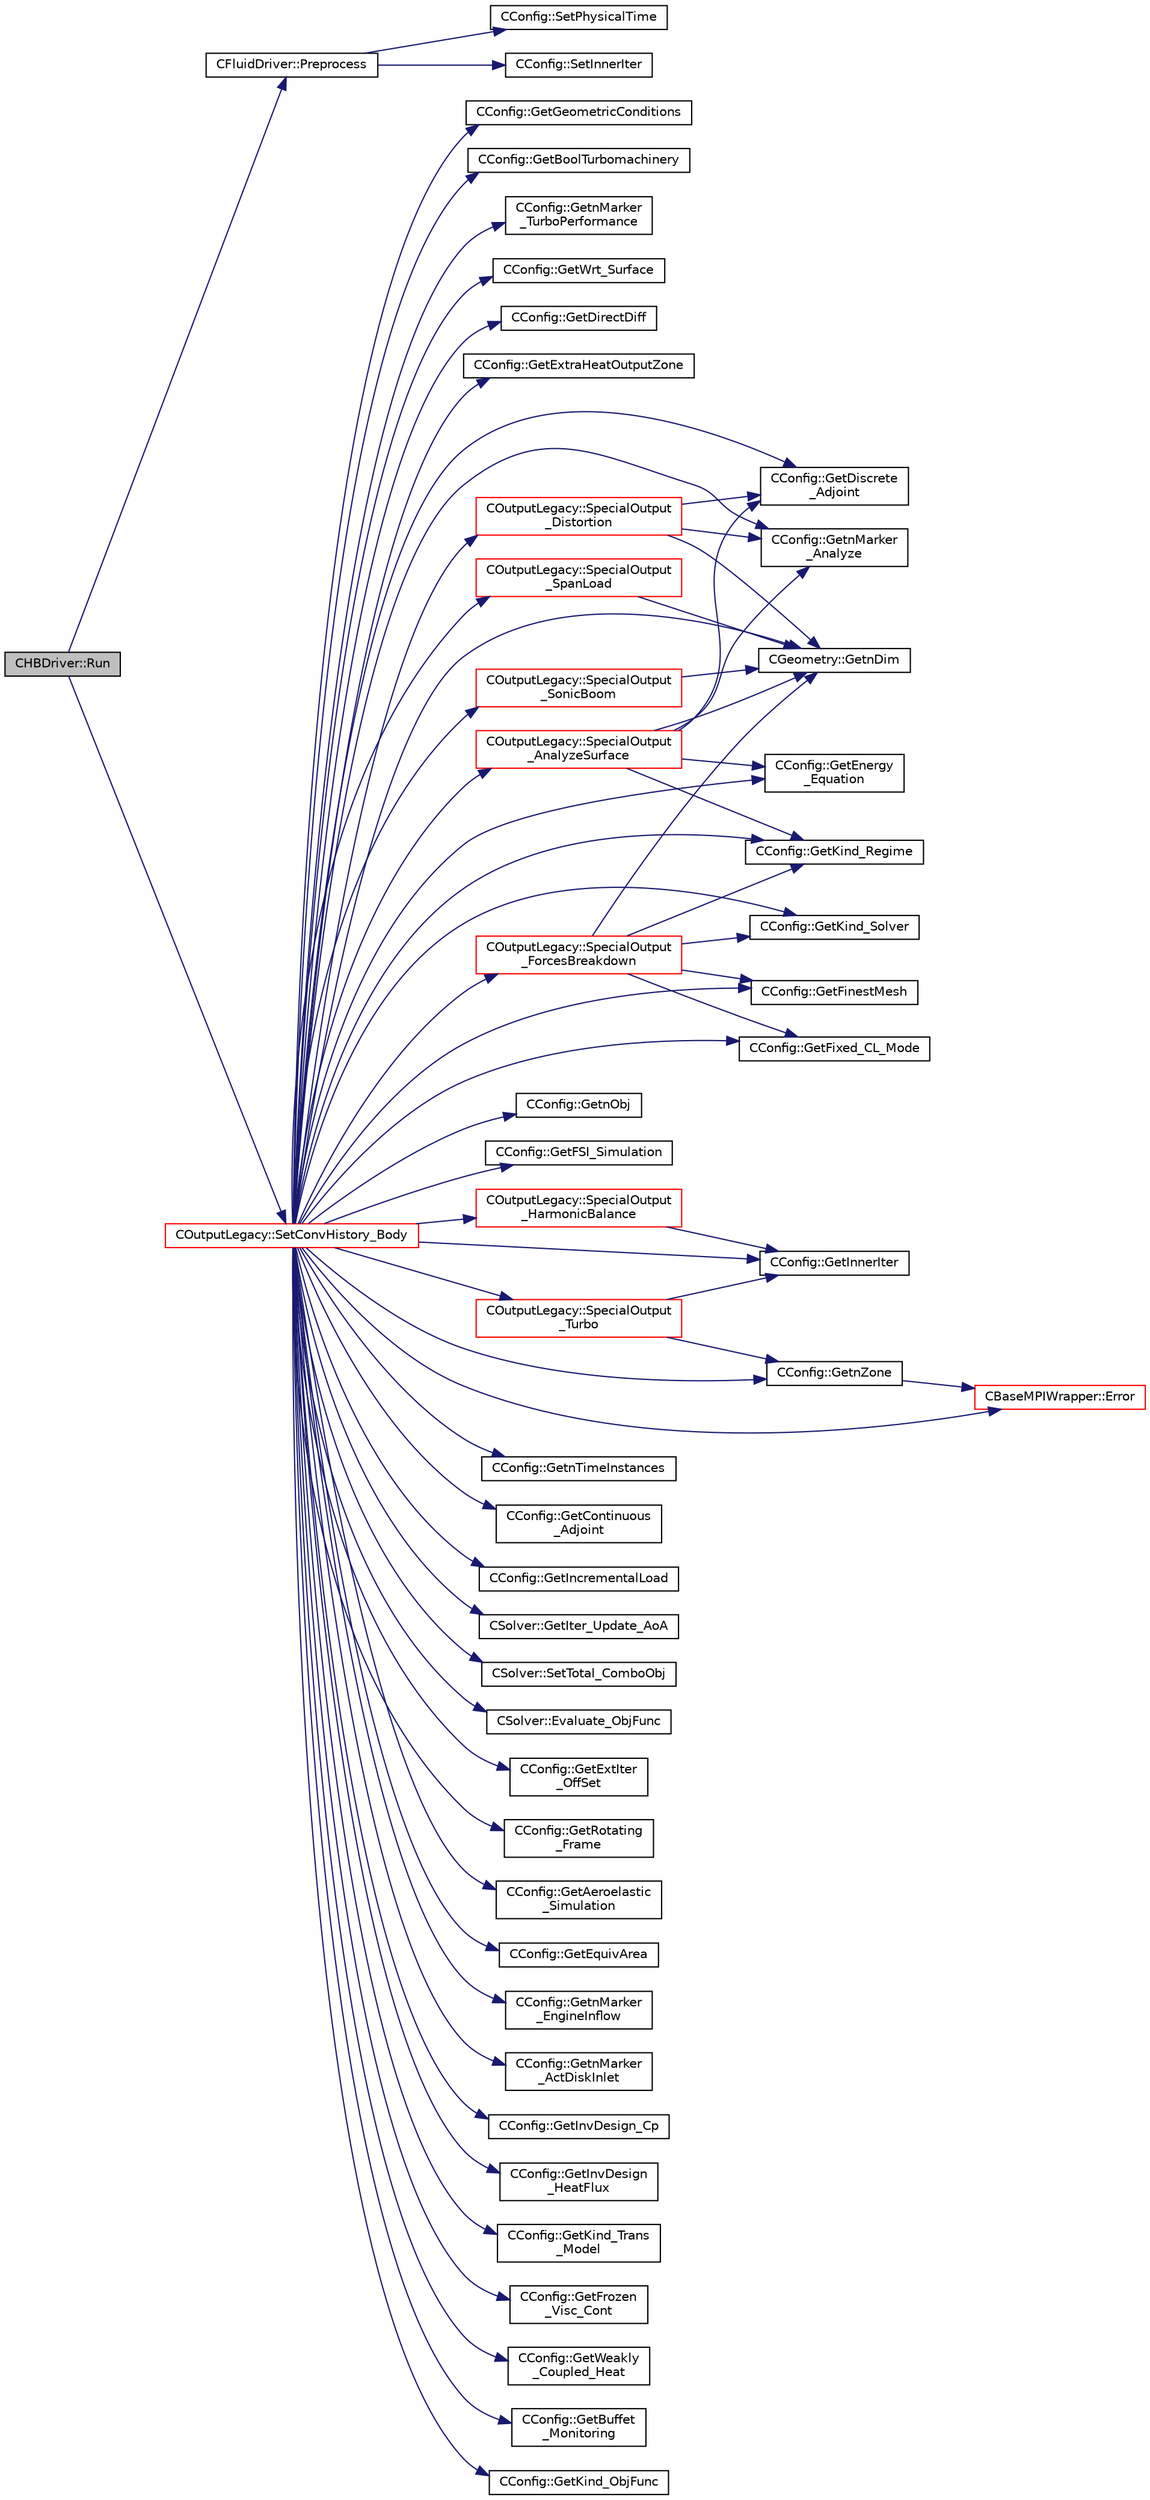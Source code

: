 digraph "CHBDriver::Run"
{
  edge [fontname="Helvetica",fontsize="10",labelfontname="Helvetica",labelfontsize="10"];
  node [fontname="Helvetica",fontsize="10",shape=record];
  rankdir="LR";
  Node59 [label="CHBDriver::Run",height=0.2,width=0.4,color="black", fillcolor="grey75", style="filled", fontcolor="black"];
  Node59 -> Node60 [color="midnightblue",fontsize="10",style="solid",fontname="Helvetica"];
  Node60 [label="CFluidDriver::Preprocess",height=0.2,width=0.4,color="black", fillcolor="white", style="filled",URL="$class_c_fluid_driver.html#ae2b85713738170cf2312f626e5ca5218",tooltip="Perform some pre-processing before an iteration of the physics. "];
  Node60 -> Node61 [color="midnightblue",fontsize="10",style="solid",fontname="Helvetica"];
  Node61 [label="CConfig::SetInnerIter",height=0.2,width=0.4,color="black", fillcolor="white", style="filled",URL="$class_c_config.html#af57608dd44a9211af952763a67cbb2dc",tooltip="Set the current FSI iteration number. "];
  Node60 -> Node62 [color="midnightblue",fontsize="10",style="solid",fontname="Helvetica"];
  Node62 [label="CConfig::SetPhysicalTime",height=0.2,width=0.4,color="black", fillcolor="white", style="filled",URL="$class_c_config.html#a40da15666c94c59c6dff1ecda6f388fd",tooltip="Set the current physical time. "];
  Node59 -> Node63 [color="midnightblue",fontsize="10",style="solid",fontname="Helvetica"];
  Node63 [label="COutputLegacy::SetConvHistory_Body",height=0.2,width=0.4,color="red", fillcolor="white", style="filled",URL="$class_c_output_legacy.html#a217cc0d778a3828499189a9debee47c6",tooltip="Write the history file and the convergence on the screen for serial computations. ..."];
  Node63 -> Node64 [color="midnightblue",fontsize="10",style="solid",fontname="Helvetica"];
  Node64 [label="CConfig::GetnMarker\l_Analyze",height=0.2,width=0.4,color="black", fillcolor="white", style="filled",URL="$class_c_config.html#a1700278aa339f15f919f7a6866f2f399",tooltip="Get the total number of moving markers. "];
  Node63 -> Node65 [color="midnightblue",fontsize="10",style="solid",fontname="Helvetica"];
  Node65 [label="CConfig::GetnObj",height=0.2,width=0.4,color="black", fillcolor="white", style="filled",URL="$class_c_config.html#ab5f5e64d5919ca8e665c421c9477bb0d",tooltip="Get the total number of objectives in kind_objective list. "];
  Node63 -> Node66 [color="midnightblue",fontsize="10",style="solid",fontname="Helvetica"];
  Node66 [label="CConfig::GetFSI_Simulation",height=0.2,width=0.4,color="black", fillcolor="white", style="filled",URL="$class_c_config.html#a9776c63953c047138e0f81d5b51cd895",tooltip="Check if the simulation we are running is a FSI simulation. "];
  Node63 -> Node67 [color="midnightblue",fontsize="10",style="solid",fontname="Helvetica"];
  Node67 [label="CConfig::GetKind_Solver",height=0.2,width=0.4,color="black", fillcolor="white", style="filled",URL="$class_c_config.html#a0e2628fc803f14ec6179427ee02e8655",tooltip="Governing equations of the flow (it can be different from the run time equation). ..."];
  Node63 -> Node68 [color="midnightblue",fontsize="10",style="solid",fontname="Helvetica"];
  Node68 [label="CConfig::GetInnerIter",height=0.2,width=0.4,color="black", fillcolor="white", style="filled",URL="$class_c_config.html#afb04e3794a1a3cef3c5897f31f2efd2d",tooltip="Get the current FSI iteration number. "];
  Node63 -> Node69 [color="midnightblue",fontsize="10",style="solid",fontname="Helvetica"];
  Node69 [label="CConfig::GetFinestMesh",height=0.2,width=0.4,color="black", fillcolor="white", style="filled",URL="$class_c_config.html#af34d9f3a4cd6ac06a8f2862efad97a27",tooltip="Get the index of the finest grid. "];
  Node63 -> Node70 [color="midnightblue",fontsize="10",style="solid",fontname="Helvetica"];
  Node70 [label="CConfig::GetnZone",height=0.2,width=0.4,color="black", fillcolor="white", style="filled",URL="$class_c_config.html#a33f1af516d14a4d3815b577c37398773",tooltip="Gets the number of zones in the mesh file. "];
  Node70 -> Node71 [color="midnightblue",fontsize="10",style="solid",fontname="Helvetica"];
  Node71 [label="CBaseMPIWrapper::Error",height=0.2,width=0.4,color="red", fillcolor="white", style="filled",URL="$class_c_base_m_p_i_wrapper.html#a04457c47629bda56704e6a8804833eeb"];
  Node63 -> Node73 [color="midnightblue",fontsize="10",style="solid",fontname="Helvetica"];
  Node73 [label="CConfig::GetnTimeInstances",height=0.2,width=0.4,color="black", fillcolor="white", style="filled",URL="$class_c_config.html#a2e52fd45c8b5179c9cb3ce5fff935f11",tooltip="Retrieves the number of periodic time instances for Harmonic Balance. "];
  Node63 -> Node74 [color="midnightblue",fontsize="10",style="solid",fontname="Helvetica"];
  Node74 [label="CConfig::GetContinuous\l_Adjoint",height=0.2,width=0.4,color="black", fillcolor="white", style="filled",URL="$class_c_config.html#a2917fd8eeb6a8bf275a3fc351aac2a5e",tooltip="Determines if problem is adjoint. "];
  Node63 -> Node75 [color="midnightblue",fontsize="10",style="solid",fontname="Helvetica"];
  Node75 [label="CConfig::GetDiscrete\l_Adjoint",height=0.2,width=0.4,color="black", fillcolor="white", style="filled",URL="$class_c_config.html#abe9f117dab934d76e518a9e8e40b142a",tooltip="Get the indicator whether we are solving an discrete adjoint problem. "];
  Node63 -> Node76 [color="midnightblue",fontsize="10",style="solid",fontname="Helvetica"];
  Node76 [label="CConfig::GetEnergy\l_Equation",height=0.2,width=0.4,color="black", fillcolor="white", style="filled",URL="$class_c_config.html#abb2ba1ecf8988532ce9cecb88c206d28",tooltip="Flag for whether to solve the energy equation for incompressible flows. "];
  Node63 -> Node77 [color="midnightblue",fontsize="10",style="solid",fontname="Helvetica"];
  Node77 [label="CConfig::GetIncrementalLoad",height=0.2,width=0.4,color="black", fillcolor="white", style="filled",URL="$class_c_config.html#a4e4e8521bf3fdb0037a7a61186ca706d",tooltip="Check if we want to apply an incremental load to the nonlinear structural simulation. "];
  Node63 -> Node78 [color="midnightblue",fontsize="10",style="solid",fontname="Helvetica"];
  Node78 [label="CConfig::GetFixed_CL_Mode",height=0.2,width=0.4,color="black", fillcolor="white", style="filled",URL="$class_c_config.html#abd97282665d4d8885078aac10735e708",tooltip="Get information about whether to use fixed CL mode. "];
  Node63 -> Node79 [color="midnightblue",fontsize="10",style="solid",fontname="Helvetica"];
  Node79 [label="CConfig::GetKind_Regime",height=0.2,width=0.4,color="black", fillcolor="white", style="filled",URL="$class_c_config.html#a66ca7e620390a81cd49cd0a00716128e",tooltip="Governing equations of the flow (it can be different from the run time equation). ..."];
  Node63 -> Node80 [color="midnightblue",fontsize="10",style="solid",fontname="Helvetica"];
  Node80 [label="CSolver::GetIter_Update_AoA",height=0.2,width=0.4,color="black", fillcolor="white", style="filled",URL="$class_c_solver.html#a1052677ebfd6069dd85e7493fdf750a1",tooltip="A virtual member. "];
  Node63 -> Node81 [color="midnightblue",fontsize="10",style="solid",fontname="Helvetica"];
  Node81 [label="COutputLegacy::SpecialOutput\l_AnalyzeSurface",height=0.2,width=0.4,color="red", fillcolor="white", style="filled",URL="$class_c_output_legacy.html#ae5bab3f07ff9b9d1434626add0d4d332",tooltip="Writes one dimensional output. "];
  Node81 -> Node85 [color="midnightblue",fontsize="10",style="solid",fontname="Helvetica"];
  Node85 [label="CGeometry::GetnDim",height=0.2,width=0.4,color="black", fillcolor="white", style="filled",URL="$class_c_geometry.html#a2af01006c0c4f74ba089582f1a3587fe",tooltip="Get number of coordinates. "];
  Node81 -> Node79 [color="midnightblue",fontsize="10",style="solid",fontname="Helvetica"];
  Node81 -> Node76 [color="midnightblue",fontsize="10",style="solid",fontname="Helvetica"];
  Node81 -> Node64 [color="midnightblue",fontsize="10",style="solid",fontname="Helvetica"];
  Node81 -> Node75 [color="midnightblue",fontsize="10",style="solid",fontname="Helvetica"];
  Node63 -> Node142 [color="midnightblue",fontsize="10",style="solid",fontname="Helvetica"];
  Node142 [label="COutputLegacy::SpecialOutput\l_Distortion",height=0.2,width=0.4,color="red", fillcolor="white", style="filled",URL="$class_c_output_legacy.html#ae4824d60ecd7d71e592f259e8824e0ae",tooltip="Create and write the file with the flow coefficient on the surface. "];
  Node142 -> Node85 [color="midnightblue",fontsize="10",style="solid",fontname="Helvetica"];
  Node142 -> Node75 [color="midnightblue",fontsize="10",style="solid",fontname="Helvetica"];
  Node142 -> Node64 [color="midnightblue",fontsize="10",style="solid",fontname="Helvetica"];
  Node63 -> Node171 [color="midnightblue",fontsize="10",style="solid",fontname="Helvetica"];
  Node171 [label="COutputLegacy::SpecialOutput\l_SonicBoom",height=0.2,width=0.4,color="red", fillcolor="white", style="filled",URL="$class_c_output_legacy.html#a7715a86b070f2dcadd358250e470dac2",tooltip="Writes equivalent area. "];
  Node171 -> Node85 [color="midnightblue",fontsize="10",style="solid",fontname="Helvetica"];
  Node63 -> Node180 [color="midnightblue",fontsize="10",style="solid",fontname="Helvetica"];
  Node180 [label="COutputLegacy::SpecialOutput\l_SpanLoad",height=0.2,width=0.4,color="red", fillcolor="white", style="filled",URL="$class_c_output_legacy.html#a8772390855e98cb1b90e6b835d2532de",tooltip="Writes forces at different sections. "];
  Node180 -> Node85 [color="midnightblue",fontsize="10",style="solid",fontname="Helvetica"];
  Node63 -> Node204 [color="midnightblue",fontsize="10",style="solid",fontname="Helvetica"];
  Node204 [label="COutputLegacy::SpecialOutput\l_HarmonicBalance",height=0.2,width=0.4,color="red", fillcolor="white", style="filled",URL="$class_c_output_legacy.html#a5e9f263fb67265e07a007ffbe74015b4",tooltip="Write the output file for harmonic balance for each time-instance. "];
  Node204 -> Node68 [color="midnightblue",fontsize="10",style="solid",fontname="Helvetica"];
  Node63 -> Node209 [color="midnightblue",fontsize="10",style="solid",fontname="Helvetica"];
  Node209 [label="COutputLegacy::SpecialOutput\l_Turbo",height=0.2,width=0.4,color="red", fillcolor="white", style="filled",URL="$class_c_output_legacy.html#a6f0c7a1f6ae324473c2b095025c9d51d",tooltip="Write the output file for spanwise turboperformance. "];
  Node209 -> Node70 [color="midnightblue",fontsize="10",style="solid",fontname="Helvetica"];
  Node209 -> Node68 [color="midnightblue",fontsize="10",style="solid",fontname="Helvetica"];
  Node63 -> Node213 [color="midnightblue",fontsize="10",style="solid",fontname="Helvetica"];
  Node213 [label="COutputLegacy::SpecialOutput\l_ForcesBreakdown",height=0.2,width=0.4,color="red", fillcolor="white", style="filled",URL="$class_c_output_legacy.html#ab1ca98c0c4b16e9b75f06744e10d47c8",tooltip="Write the history file and the convergence on the screen for serial computations. ..."];
  Node213 -> Node79 [color="midnightblue",fontsize="10",style="solid",fontname="Helvetica"];
  Node213 -> Node67 [color="midnightblue",fontsize="10",style="solid",fontname="Helvetica"];
  Node213 -> Node78 [color="midnightblue",fontsize="10",style="solid",fontname="Helvetica"];
  Node213 -> Node69 [color="midnightblue",fontsize="10",style="solid",fontname="Helvetica"];
  Node213 -> Node85 [color="midnightblue",fontsize="10",style="solid",fontname="Helvetica"];
  Node63 -> Node300 [color="midnightblue",fontsize="10",style="solid",fontname="Helvetica"];
  Node300 [label="CSolver::SetTotal_ComboObj",height=0.2,width=0.4,color="black", fillcolor="white", style="filled",URL="$class_c_solver.html#aa24fe4180f508f22fd2bc07e182da3a1",tooltip="Set the total \"combo\" objective (weighted sum of other values). "];
  Node63 -> Node301 [color="midnightblue",fontsize="10",style="solid",fontname="Helvetica"];
  Node301 [label="CSolver::Evaluate_ObjFunc",height=0.2,width=0.4,color="black", fillcolor="white", style="filled",URL="$class_c_solver.html#a7b0af3d092975fccf357c9cc5867c01a",tooltip="Compute weighted-sum \"combo\" objective output. "];
  Node63 -> Node302 [color="midnightblue",fontsize="10",style="solid",fontname="Helvetica"];
  Node302 [label="CConfig::GetExtIter\l_OffSet",height=0.2,width=0.4,color="black", fillcolor="white", style="filled",URL="$class_c_config.html#a320a7ffed86f982bfe61eb2276ff359e",tooltip="Get the current internal iteration number. "];
  Node63 -> Node85 [color="midnightblue",fontsize="10",style="solid",fontname="Helvetica"];
  Node63 -> Node303 [color="midnightblue",fontsize="10",style="solid",fontname="Helvetica"];
  Node303 [label="CConfig::GetRotating\l_Frame",height=0.2,width=0.4,color="black", fillcolor="white", style="filled",URL="$class_c_config.html#a5ac97db2be7bae9007d01557f80418bc",tooltip="Get information about the rotational frame. "];
  Node63 -> Node304 [color="midnightblue",fontsize="10",style="solid",fontname="Helvetica"];
  Node304 [label="CConfig::GetAeroelastic\l_Simulation",height=0.2,width=0.4,color="black", fillcolor="white", style="filled",URL="$class_c_config.html#a5e201a02b845a33f967cbcd3f462018a",tooltip="Get information about the aeroelastic simulation. "];
  Node63 -> Node305 [color="midnightblue",fontsize="10",style="solid",fontname="Helvetica"];
  Node305 [label="CConfig::GetEquivArea",height=0.2,width=0.4,color="black", fillcolor="white", style="filled",URL="$class_c_config.html#afddf2c0bc33a8038c6dd8ba5a40727ed",tooltip="Information about computing and plotting the equivalent area distribution. "];
  Node63 -> Node306 [color="midnightblue",fontsize="10",style="solid",fontname="Helvetica"];
  Node306 [label="CConfig::GetnMarker\l_EngineInflow",height=0.2,width=0.4,color="black", fillcolor="white", style="filled",URL="$class_c_config.html#a74b42a12b3e0f728a8ff967106430f7f",tooltip="Get the total number of boundary markers. "];
  Node63 -> Node307 [color="midnightblue",fontsize="10",style="solid",fontname="Helvetica"];
  Node307 [label="CConfig::GetnMarker\l_ActDiskInlet",height=0.2,width=0.4,color="black", fillcolor="white", style="filled",URL="$class_c_config.html#a4b00905a119f01898988cd633c4d7d5b",tooltip="Get the total number of boundary markers. "];
  Node63 -> Node308 [color="midnightblue",fontsize="10",style="solid",fontname="Helvetica"];
  Node308 [label="CConfig::GetInvDesign_Cp",height=0.2,width=0.4,color="black", fillcolor="white", style="filled",URL="$class_c_config.html#a4a0147fb8c3522a826adb88c6b1f71bf",tooltip="Information about computing and plotting the equivalent area distribution. "];
  Node63 -> Node309 [color="midnightblue",fontsize="10",style="solid",fontname="Helvetica"];
  Node309 [label="CConfig::GetInvDesign\l_HeatFlux",height=0.2,width=0.4,color="black", fillcolor="white", style="filled",URL="$class_c_config.html#a2bad9c6f4a2fce60d96790aac865a7c5",tooltip="Information about computing and plotting the equivalent area distribution. "];
  Node63 -> Node310 [color="midnightblue",fontsize="10",style="solid",fontname="Helvetica"];
  Node310 [label="CConfig::GetKind_Trans\l_Model",height=0.2,width=0.4,color="black", fillcolor="white", style="filled",URL="$class_c_config.html#a362c61be9d6c43c8913d7379c6fd2300",tooltip="Get the kind of the transition model. "];
  Node63 -> Node311 [color="midnightblue",fontsize="10",style="solid",fontname="Helvetica"];
  Node311 [label="CConfig::GetFrozen\l_Visc_Cont",height=0.2,width=0.4,color="black", fillcolor="white", style="filled",URL="$class_c_config.html#aec67dda6436453412e8647ee6879108b",tooltip="Provides information about the way in which the turbulence will be treated by the cont..."];
  Node63 -> Node312 [color="midnightblue",fontsize="10",style="solid",fontname="Helvetica"];
  Node312 [label="CConfig::GetWeakly\l_Coupled_Heat",height=0.2,width=0.4,color="black", fillcolor="white", style="filled",URL="$class_c_config.html#adb13f6471b2c0bbef919ae9d8fe95f68",tooltip="Get the heat equation. "];
  Node63 -> Node313 [color="midnightblue",fontsize="10",style="solid",fontname="Helvetica"];
  Node313 [label="CConfig::GetBuffet\l_Monitoring",height=0.2,width=0.4,color="black", fillcolor="white", style="filled",URL="$class_c_config.html#af207953f13ef34165399d63bfe851a34",tooltip="Provides the buffet monitoring information. "];
  Node63 -> Node314 [color="midnightblue",fontsize="10",style="solid",fontname="Helvetica"];
  Node314 [label="CConfig::GetKind_ObjFunc",height=0.2,width=0.4,color="black", fillcolor="white", style="filled",URL="$class_c_config.html#a2d4389021feaed9f2e62f0475f73a718",tooltip="Get the kind of objective function. There are several options: Drag coefficient, Lift coefficient..."];
  Node63 -> Node315 [color="midnightblue",fontsize="10",style="solid",fontname="Helvetica"];
  Node315 [label="CConfig::GetGeometricConditions",height=0.2,width=0.4,color="black", fillcolor="white", style="filled",URL="$class_c_config.html#ac036c2fe542984a827ea2f21b3b4d4a6",tooltip="Geometric conditions for the structural solver. "];
  Node63 -> Node316 [color="midnightblue",fontsize="10",style="solid",fontname="Helvetica"];
  Node316 [label="CConfig::GetBoolTurbomachinery",height=0.2,width=0.4,color="black", fillcolor="white", style="filled",URL="$class_c_config.html#a5c0d08193d1a4f60421afc6dc7f6cc79",tooltip="Verify if there is Turbomachinery performance option specified from config file. "];
  Node63 -> Node317 [color="midnightblue",fontsize="10",style="solid",fontname="Helvetica"];
  Node317 [label="CConfig::GetnMarker\l_TurboPerformance",height=0.2,width=0.4,color="black", fillcolor="white", style="filled",URL="$class_c_config.html#a9a665d90306ed49db16ac85e4d7acbb4",tooltip="number Turbomachinery performance option specified from config file. "];
  Node63 -> Node318 [color="midnightblue",fontsize="10",style="solid",fontname="Helvetica"];
  Node318 [label="CConfig::GetWrt_Surface",height=0.2,width=0.4,color="black", fillcolor="white", style="filled",URL="$class_c_config.html#af73b9bd52a741ec32efc7a7900c1b9cc",tooltip="Write solution at each surface. "];
  Node63 -> Node319 [color="midnightblue",fontsize="10",style="solid",fontname="Helvetica"];
  Node319 [label="CConfig::GetDirectDiff",height=0.2,width=0.4,color="black", fillcolor="white", style="filled",URL="$class_c_config.html#a16fdb3ee7c760f2f129778f6162a1fe4",tooltip="Get the direct differentation method. "];
  Node63 -> Node320 [color="midnightblue",fontsize="10",style="solid",fontname="Helvetica"];
  Node320 [label="CConfig::GetExtraHeatOutputZone",height=0.2,width=0.4,color="black", fillcolor="white", style="filled",URL="$class_c_config.html#a4a963dbb32e5f985502d84509fed431d",tooltip="Heat solver zone with extra screen output. "];
  Node63 -> Node71 [color="midnightblue",fontsize="10",style="solid",fontname="Helvetica"];
}

